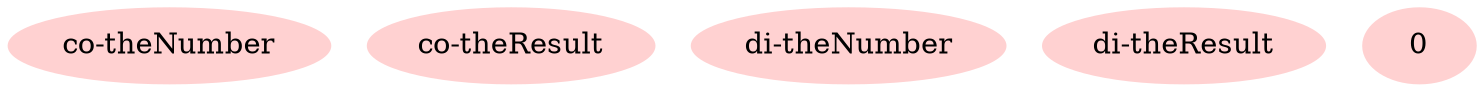digraph g{node_57 [shape=ellipse, style=filled, color="#ffd1d1", label="co-theNumber" ]
node_58 [shape=ellipse, style=filled, color="#ffd1d1", label="co-theResult" ]
node_59 [shape=ellipse, style=filled, color="#ffd1d1", label="di-theNumber" ]
node_60 [shape=ellipse, style=filled, color="#ffd1d1", label="di-theResult" ]
node_61 [shape=ellipse, style=filled, color="#ffd1d1", label="0" ]
}